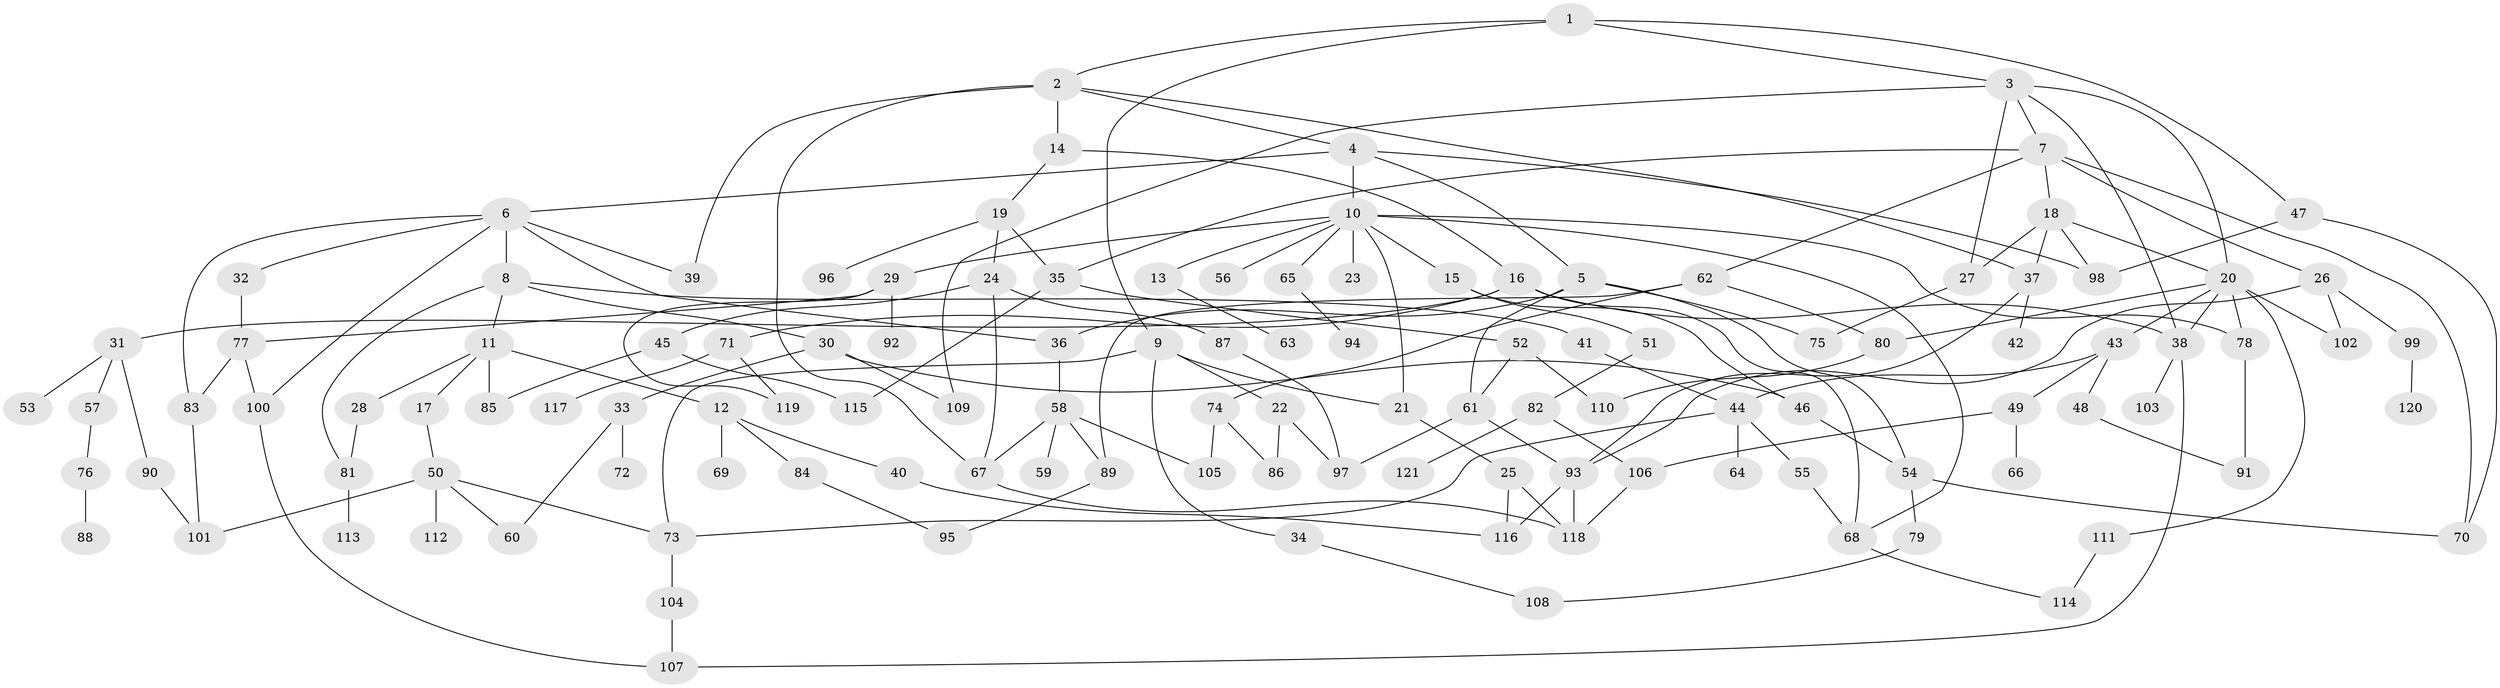 // Generated by graph-tools (version 1.1) at 2025/01/03/09/25 03:01:01]
// undirected, 121 vertices, 178 edges
graph export_dot {
graph [start="1"]
  node [color=gray90,style=filled];
  1;
  2;
  3;
  4;
  5;
  6;
  7;
  8;
  9;
  10;
  11;
  12;
  13;
  14;
  15;
  16;
  17;
  18;
  19;
  20;
  21;
  22;
  23;
  24;
  25;
  26;
  27;
  28;
  29;
  30;
  31;
  32;
  33;
  34;
  35;
  36;
  37;
  38;
  39;
  40;
  41;
  42;
  43;
  44;
  45;
  46;
  47;
  48;
  49;
  50;
  51;
  52;
  53;
  54;
  55;
  56;
  57;
  58;
  59;
  60;
  61;
  62;
  63;
  64;
  65;
  66;
  67;
  68;
  69;
  70;
  71;
  72;
  73;
  74;
  75;
  76;
  77;
  78;
  79;
  80;
  81;
  82;
  83;
  84;
  85;
  86;
  87;
  88;
  89;
  90;
  91;
  92;
  93;
  94;
  95;
  96;
  97;
  98;
  99;
  100;
  101;
  102;
  103;
  104;
  105;
  106;
  107;
  108;
  109;
  110;
  111;
  112;
  113;
  114;
  115;
  116;
  117;
  118;
  119;
  120;
  121;
  1 -- 2;
  1 -- 3;
  1 -- 9;
  1 -- 47;
  2 -- 4;
  2 -- 14;
  2 -- 39;
  2 -- 37;
  2 -- 67;
  3 -- 7;
  3 -- 38;
  3 -- 109;
  3 -- 20;
  3 -- 27;
  4 -- 5;
  4 -- 6;
  4 -- 10;
  4 -- 98;
  5 -- 36;
  5 -- 54;
  5 -- 61;
  5 -- 75;
  6 -- 8;
  6 -- 32;
  6 -- 83;
  6 -- 100;
  6 -- 36;
  6 -- 39;
  7 -- 18;
  7 -- 26;
  7 -- 35;
  7 -- 62;
  7 -- 70;
  8 -- 11;
  8 -- 30;
  8 -- 41;
  8 -- 81;
  9 -- 22;
  9 -- 34;
  9 -- 21;
  9 -- 73;
  10 -- 13;
  10 -- 15;
  10 -- 21;
  10 -- 23;
  10 -- 29;
  10 -- 56;
  10 -- 65;
  10 -- 68;
  10 -- 78;
  11 -- 12;
  11 -- 17;
  11 -- 28;
  11 -- 85;
  12 -- 40;
  12 -- 69;
  12 -- 84;
  13 -- 63;
  14 -- 16;
  14 -- 19;
  15 -- 46;
  15 -- 51;
  16 -- 31;
  16 -- 71;
  16 -- 38;
  16 -- 68;
  17 -- 50;
  18 -- 20;
  18 -- 27;
  18 -- 37;
  18 -- 98;
  19 -- 24;
  19 -- 96;
  19 -- 35;
  20 -- 43;
  20 -- 78;
  20 -- 80;
  20 -- 111;
  20 -- 102;
  20 -- 38;
  21 -- 25;
  22 -- 97;
  22 -- 86;
  24 -- 45;
  24 -- 67;
  24 -- 87;
  25 -- 116;
  25 -- 118;
  26 -- 99;
  26 -- 102;
  26 -- 93;
  27 -- 75;
  28 -- 81;
  29 -- 92;
  29 -- 119;
  29 -- 77;
  30 -- 33;
  30 -- 109;
  30 -- 46;
  31 -- 53;
  31 -- 57;
  31 -- 90;
  32 -- 77;
  33 -- 60;
  33 -- 72;
  34 -- 108;
  35 -- 52;
  35 -- 115;
  36 -- 58;
  37 -- 42;
  37 -- 93;
  38 -- 103;
  38 -- 107;
  40 -- 116;
  41 -- 44;
  43 -- 48;
  43 -- 49;
  43 -- 44;
  44 -- 55;
  44 -- 64;
  44 -- 73;
  45 -- 115;
  45 -- 85;
  46 -- 54;
  47 -- 98;
  47 -- 70;
  48 -- 91;
  49 -- 66;
  49 -- 106;
  50 -- 73;
  50 -- 101;
  50 -- 112;
  50 -- 60;
  51 -- 82;
  52 -- 110;
  52 -- 61;
  54 -- 79;
  54 -- 70;
  55 -- 68;
  57 -- 76;
  58 -- 59;
  58 -- 105;
  58 -- 67;
  58 -- 89;
  61 -- 93;
  61 -- 97;
  62 -- 74;
  62 -- 89;
  62 -- 80;
  65 -- 94;
  67 -- 118;
  68 -- 114;
  71 -- 117;
  71 -- 119;
  73 -- 104;
  74 -- 86;
  74 -- 105;
  76 -- 88;
  77 -- 100;
  77 -- 83;
  78 -- 91;
  79 -- 108;
  80 -- 110;
  81 -- 113;
  82 -- 106;
  82 -- 121;
  83 -- 101;
  84 -- 95;
  87 -- 97;
  89 -- 95;
  90 -- 101;
  93 -- 116;
  93 -- 118;
  99 -- 120;
  100 -- 107;
  104 -- 107;
  106 -- 118;
  111 -- 114;
}
